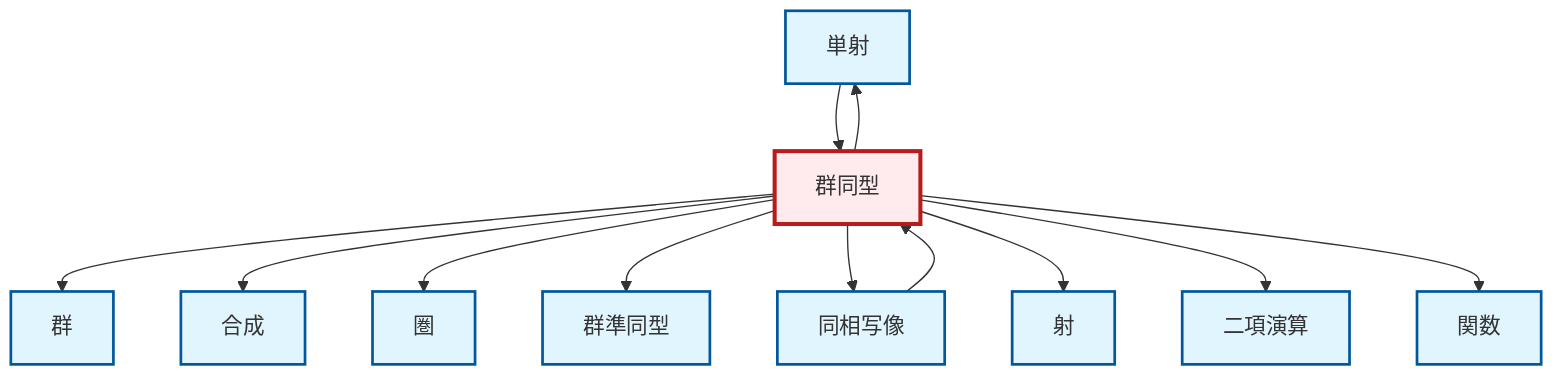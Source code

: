 graph TD
    classDef definition fill:#e1f5fe,stroke:#01579b,stroke-width:2px
    classDef theorem fill:#f3e5f5,stroke:#4a148c,stroke-width:2px
    classDef axiom fill:#fff3e0,stroke:#e65100,stroke-width:2px
    classDef example fill:#e8f5e9,stroke:#1b5e20,stroke-width:2px
    classDef current fill:#ffebee,stroke:#b71c1c,stroke-width:3px
    def-monomorphism["単射"]:::definition
    def-group["群"]:::definition
    def-composition["合成"]:::definition
    def-morphism["射"]:::definition
    def-homeomorphism["同相写像"]:::definition
    def-binary-operation["二項演算"]:::definition
    def-function["関数"]:::definition
    def-homomorphism["群準同型"]:::definition
    def-category["圏"]:::definition
    def-isomorphism["群同型"]:::definition
    def-isomorphism --> def-group
    def-isomorphism --> def-composition
    def-homeomorphism --> def-isomorphism
    def-isomorphism --> def-category
    def-isomorphism --> def-homomorphism
    def-isomorphism --> def-homeomorphism
    def-isomorphism --> def-morphism
    def-isomorphism --> def-binary-operation
    def-isomorphism --> def-monomorphism
    def-monomorphism --> def-isomorphism
    def-isomorphism --> def-function
    class def-isomorphism current